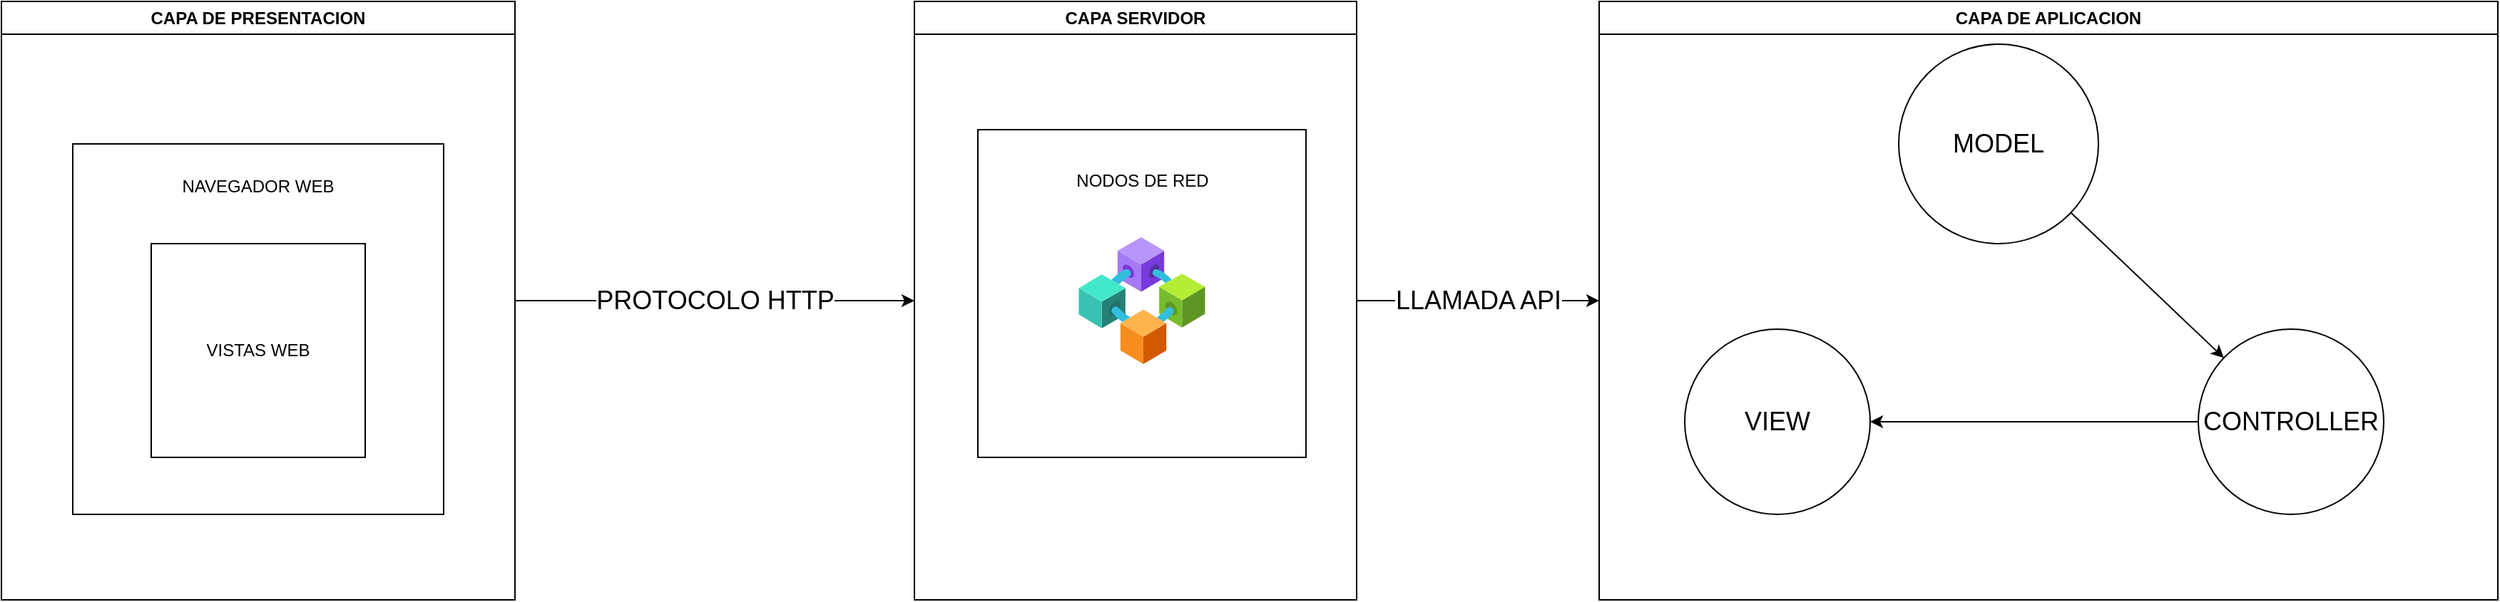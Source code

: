 <mxfile>
    <diagram id="8xG83J0_UwLi2z-EP0Rz" name="Page-1">
        <mxGraphModel dx="3590" dy="1520" grid="1" gridSize="10" guides="1" tooltips="1" connect="1" arrows="1" fold="1" page="1" pageScale="1" pageWidth="850" pageHeight="1100" math="0" shadow="0">
            <root>
                <mxCell id="0"/>
                <mxCell id="1" parent="0"/>
                <mxCell id="22" value="PROTOCOLO HTTP" style="edgeStyle=none;html=1;exitX=1;exitY=0.5;exitDx=0;exitDy=0;entryX=0;entryY=0.5;entryDx=0;entryDy=0;fontSize=18;" edge="1" parent="1" source="2" target="9">
                    <mxGeometry relative="1" as="geometry"/>
                </mxCell>
                <mxCell id="2" value="CAPA DE PRESENTACION" style="swimlane;whiteSpace=wrap;html=1;" vertex="1" parent="1">
                    <mxGeometry x="-820" y="380" width="360" height="420" as="geometry"/>
                </mxCell>
                <mxCell id="5" value="NAVEGADOR WEB&lt;br&gt;&lt;br&gt;&lt;br&gt;&lt;br&gt;&lt;br&gt;&lt;br&gt;&lt;br&gt;&lt;br&gt;&lt;br&gt;&lt;br&gt;&lt;br&gt;&lt;br&gt;&lt;br&gt;&lt;br&gt;&lt;br&gt;" style="whiteSpace=wrap;html=1;aspect=fixed;" vertex="1" parent="2">
                    <mxGeometry x="50" y="100" width="260" height="260" as="geometry"/>
                </mxCell>
                <mxCell id="6" value="VISTAS WEB" style="whiteSpace=wrap;html=1;aspect=fixed;" vertex="1" parent="2">
                    <mxGeometry x="105" y="170" width="150" height="150" as="geometry"/>
                </mxCell>
                <mxCell id="3" value="CAPA DE APLICACION" style="swimlane;whiteSpace=wrap;html=1;" vertex="1" parent="1">
                    <mxGeometry x="300" y="380" width="630" height="420" as="geometry"/>
                </mxCell>
                <mxCell id="19" style="edgeStyle=none;html=1;" edge="1" parent="3" source="17" target="16">
                    <mxGeometry relative="1" as="geometry"/>
                </mxCell>
                <mxCell id="17" value="&lt;font style=&quot;font-size: 18px;&quot;&gt;CONTROLLER&lt;/font&gt;" style="ellipse;whiteSpace=wrap;html=1;aspect=fixed;" vertex="1" parent="3">
                    <mxGeometry x="420" y="230" width="130" height="130" as="geometry"/>
                </mxCell>
                <mxCell id="16" value="&lt;font style=&quot;font-size: 18px;&quot;&gt;VIEW&lt;/font&gt;" style="ellipse;whiteSpace=wrap;html=1;aspect=fixed;" vertex="1" parent="3">
                    <mxGeometry x="60" y="230" width="130" height="130" as="geometry"/>
                </mxCell>
                <mxCell id="18" style="edgeStyle=none;html=1;" edge="1" parent="3" source="15" target="17">
                    <mxGeometry relative="1" as="geometry"/>
                </mxCell>
                <mxCell id="15" value="&lt;font style=&quot;font-size: 18px;&quot;&gt;MODEL&lt;/font&gt;" style="ellipse;whiteSpace=wrap;html=1;aspect=fixed;" vertex="1" parent="3">
                    <mxGeometry x="210" y="30" width="140" height="140" as="geometry"/>
                </mxCell>
                <mxCell id="20" value="LLAMADA API" style="edgeStyle=none;html=1;entryX=0;entryY=0.5;entryDx=0;entryDy=0;fontSize=18;" edge="1" parent="1" source="9" target="3">
                    <mxGeometry relative="1" as="geometry"/>
                </mxCell>
                <mxCell id="9" value="CAPA SERVIDOR" style="swimlane;whiteSpace=wrap;html=1;" vertex="1" parent="1">
                    <mxGeometry x="-180" y="380" width="310" height="420" as="geometry"/>
                </mxCell>
                <mxCell id="10" value="NODOS DE RED&lt;br&gt;&lt;br&gt;&lt;br&gt;&lt;br&gt;&lt;br&gt;&lt;br&gt;&lt;br&gt;&lt;br&gt;&lt;br&gt;&lt;br&gt;&lt;br&gt;&lt;br&gt;" style="whiteSpace=wrap;html=1;aspect=fixed;" vertex="1" parent="9">
                    <mxGeometry x="44.5" y="90" width="230" height="230" as="geometry"/>
                </mxCell>
                <mxCell id="7" value="" style="aspect=fixed;html=1;points=[];align=center;image;fontSize=12;image=img/lib/azure2/blockchain/Consortium.svg;perimeterSpacing=15;" vertex="1" parent="9">
                    <mxGeometry x="115" y="165.5" width="89" height="89" as="geometry"/>
                </mxCell>
            </root>
        </mxGraphModel>
    </diagram>
</mxfile>
